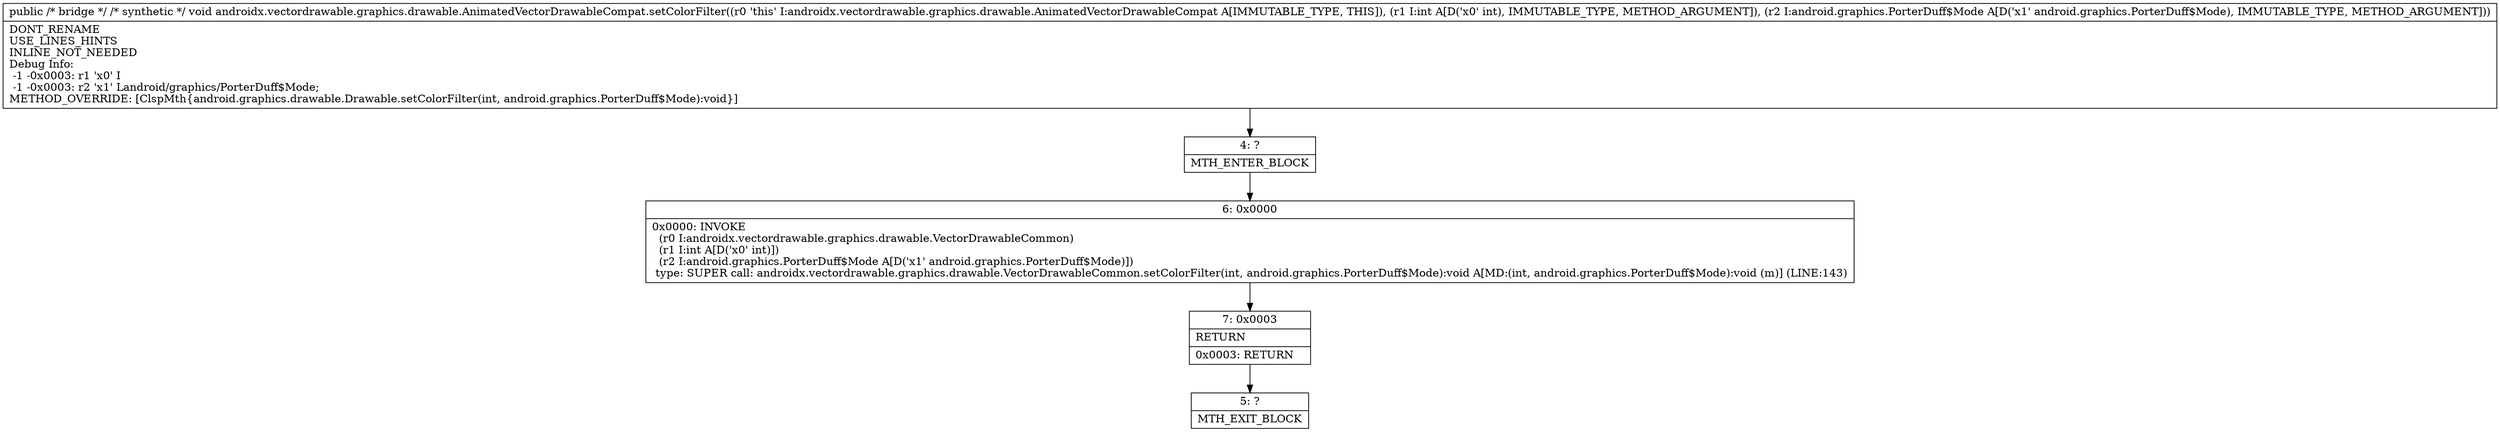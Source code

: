 digraph "CFG forandroidx.vectordrawable.graphics.drawable.AnimatedVectorDrawableCompat.setColorFilter(ILandroid\/graphics\/PorterDuff$Mode;)V" {
Node_4 [shape=record,label="{4\:\ ?|MTH_ENTER_BLOCK\l}"];
Node_6 [shape=record,label="{6\:\ 0x0000|0x0000: INVOKE  \l  (r0 I:androidx.vectordrawable.graphics.drawable.VectorDrawableCommon)\l  (r1 I:int A[D('x0' int)])\l  (r2 I:android.graphics.PorterDuff$Mode A[D('x1' android.graphics.PorterDuff$Mode)])\l type: SUPER call: androidx.vectordrawable.graphics.drawable.VectorDrawableCommon.setColorFilter(int, android.graphics.PorterDuff$Mode):void A[MD:(int, android.graphics.PorterDuff$Mode):void (m)] (LINE:143)\l}"];
Node_7 [shape=record,label="{7\:\ 0x0003|RETURN\l|0x0003: RETURN   \l}"];
Node_5 [shape=record,label="{5\:\ ?|MTH_EXIT_BLOCK\l}"];
MethodNode[shape=record,label="{public \/* bridge *\/ \/* synthetic *\/ void androidx.vectordrawable.graphics.drawable.AnimatedVectorDrawableCompat.setColorFilter((r0 'this' I:androidx.vectordrawable.graphics.drawable.AnimatedVectorDrawableCompat A[IMMUTABLE_TYPE, THIS]), (r1 I:int A[D('x0' int), IMMUTABLE_TYPE, METHOD_ARGUMENT]), (r2 I:android.graphics.PorterDuff$Mode A[D('x1' android.graphics.PorterDuff$Mode), IMMUTABLE_TYPE, METHOD_ARGUMENT]))  | DONT_RENAME\lUSE_LINES_HINTS\lINLINE_NOT_NEEDED\lDebug Info:\l  \-1 \-0x0003: r1 'x0' I\l  \-1 \-0x0003: r2 'x1' Landroid\/graphics\/PorterDuff$Mode;\lMETHOD_OVERRIDE: [ClspMth\{android.graphics.drawable.Drawable.setColorFilter(int, android.graphics.PorterDuff$Mode):void\}]\l}"];
MethodNode -> Node_4;Node_4 -> Node_6;
Node_6 -> Node_7;
Node_7 -> Node_5;
}

